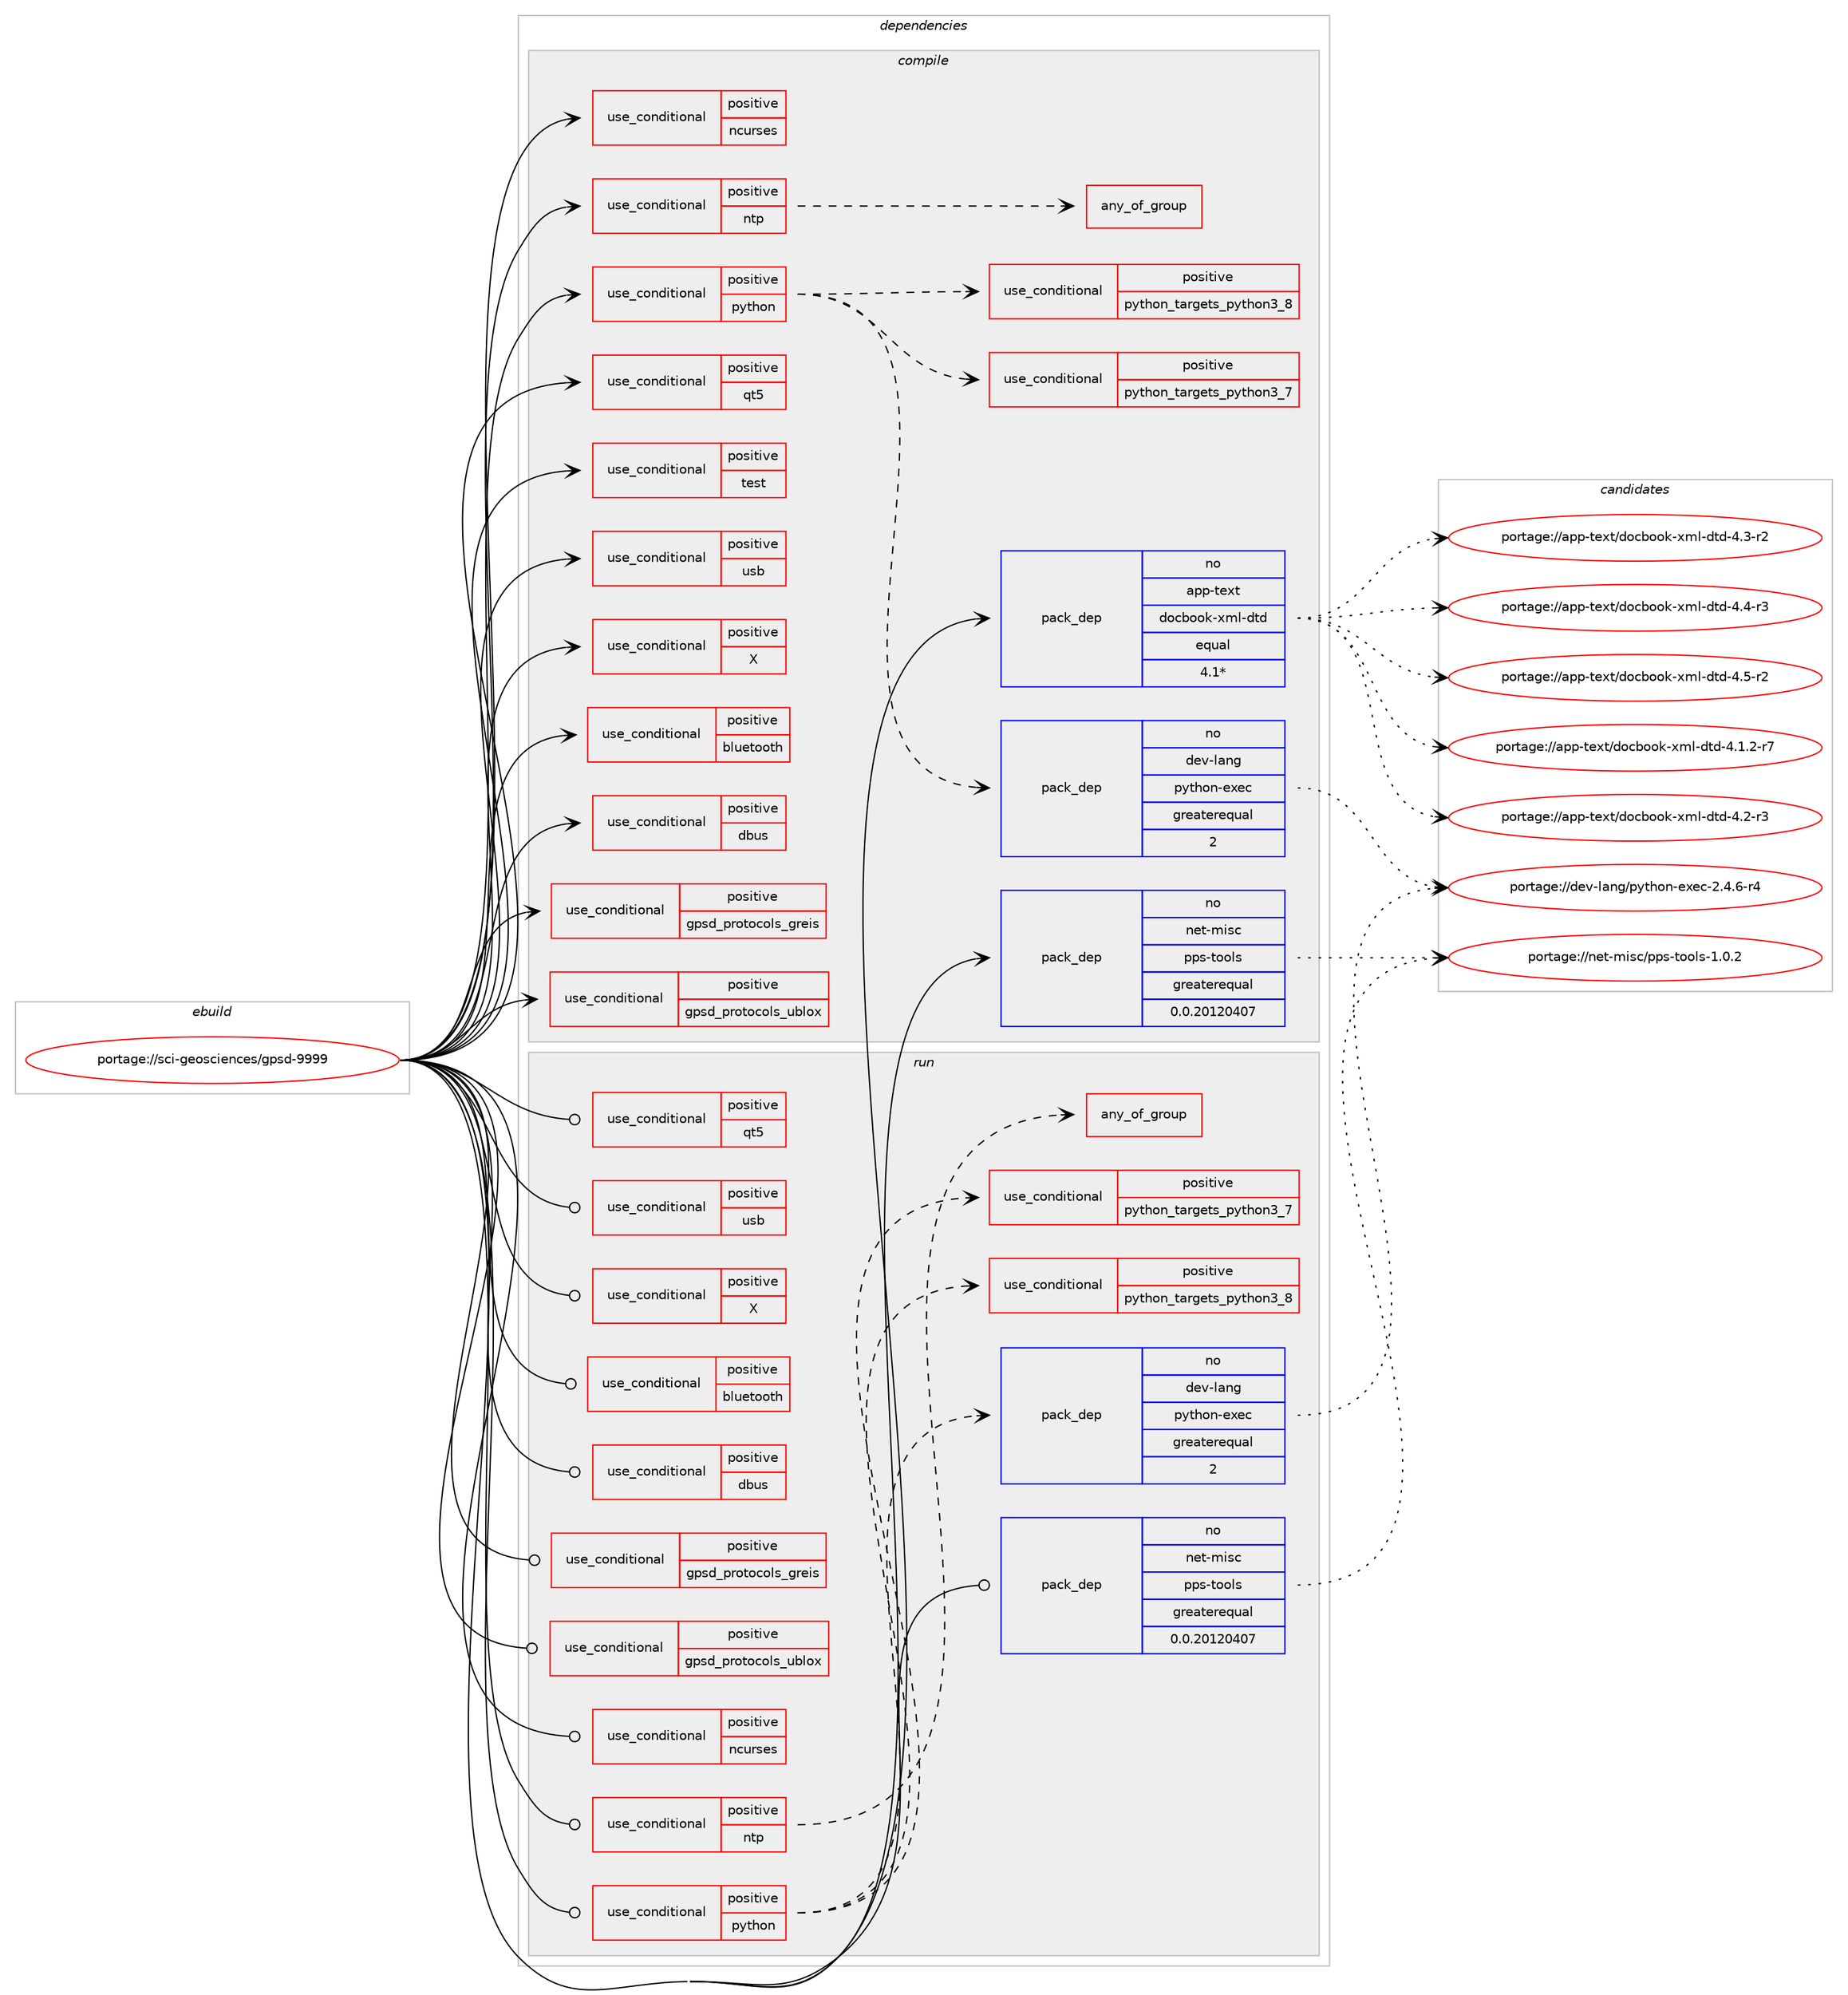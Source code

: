 digraph prolog {

# *************
# Graph options
# *************

newrank=true;
concentrate=true;
compound=true;
graph [rankdir=LR,fontname=Helvetica,fontsize=10,ranksep=1.5];#, ranksep=2.5, nodesep=0.2];
edge  [arrowhead=vee];
node  [fontname=Helvetica,fontsize=10];

# **********
# The ebuild
# **********

subgraph cluster_leftcol {
color=gray;
rank=same;
label=<<i>ebuild</i>>;
id [label="portage://sci-geosciences/gpsd-9999", color=red, width=4, href="../sci-geosciences/gpsd-9999.svg"];
}

# ****************
# The dependencies
# ****************

subgraph cluster_midcol {
color=gray;
label=<<i>dependencies</i>>;
subgraph cluster_compile {
fillcolor="#eeeeee";
style=filled;
label=<<i>compile</i>>;
subgraph cond506 {
dependency833 [label=<<TABLE BORDER="0" CELLBORDER="1" CELLSPACING="0" CELLPADDING="4"><TR><TD ROWSPAN="3" CELLPADDING="10">use_conditional</TD></TR><TR><TD>positive</TD></TR><TR><TD>X</TD></TR></TABLE>>, shape=none, color=red];
# *** BEGIN UNKNOWN DEPENDENCY TYPE (TODO) ***
# dependency833 -> package_dependency(portage://sci-geosciences/gpsd-9999,install,no,dev-python,pygobject,none,[,,],[slot(3)],[use(enable(cairo),none),use(optenable(python_targets_python3_7),negative),use(optenable(python_targets_python3_8),negative),use(disable(python_single_target_python3_7),negative),use(disable(python_single_target_python3_8),negative)])
# *** END UNKNOWN DEPENDENCY TYPE (TODO) ***

}
id:e -> dependency833:w [weight=20,style="solid",arrowhead="vee"];
subgraph cond507 {
dependency834 [label=<<TABLE BORDER="0" CELLBORDER="1" CELLSPACING="0" CELLPADDING="4"><TR><TD ROWSPAN="3" CELLPADDING="10">use_conditional</TD></TR><TR><TD>positive</TD></TR><TR><TD>bluetooth</TD></TR></TABLE>>, shape=none, color=red];
# *** BEGIN UNKNOWN DEPENDENCY TYPE (TODO) ***
# dependency834 -> package_dependency(portage://sci-geosciences/gpsd-9999,install,no,net-wireless,bluez,none,[,,],[],[])
# *** END UNKNOWN DEPENDENCY TYPE (TODO) ***

}
id:e -> dependency834:w [weight=20,style="solid",arrowhead="vee"];
subgraph cond508 {
dependency835 [label=<<TABLE BORDER="0" CELLBORDER="1" CELLSPACING="0" CELLPADDING="4"><TR><TD ROWSPAN="3" CELLPADDING="10">use_conditional</TD></TR><TR><TD>positive</TD></TR><TR><TD>dbus</TD></TR></TABLE>>, shape=none, color=red];
# *** BEGIN UNKNOWN DEPENDENCY TYPE (TODO) ***
# dependency835 -> package_dependency(portage://sci-geosciences/gpsd-9999,install,no,sys-apps,dbus,none,[,,],[],[])
# *** END UNKNOWN DEPENDENCY TYPE (TODO) ***

# *** BEGIN UNKNOWN DEPENDENCY TYPE (TODO) ***
# dependency835 -> package_dependency(portage://sci-geosciences/gpsd-9999,install,no,dev-libs,dbus-glib,none,[,,],[],[])
# *** END UNKNOWN DEPENDENCY TYPE (TODO) ***

}
id:e -> dependency835:w [weight=20,style="solid",arrowhead="vee"];
subgraph cond509 {
dependency836 [label=<<TABLE BORDER="0" CELLBORDER="1" CELLSPACING="0" CELLPADDING="4"><TR><TD ROWSPAN="3" CELLPADDING="10">use_conditional</TD></TR><TR><TD>positive</TD></TR><TR><TD>gpsd_protocols_greis</TD></TR></TABLE>>, shape=none, color=red];
# *** BEGIN UNKNOWN DEPENDENCY TYPE (TODO) ***
# dependency836 -> package_dependency(portage://sci-geosciences/gpsd-9999,install,no,dev-python,pyserial,none,[,,],[],[])
# *** END UNKNOWN DEPENDENCY TYPE (TODO) ***

}
id:e -> dependency836:w [weight=20,style="solid",arrowhead="vee"];
subgraph cond510 {
dependency837 [label=<<TABLE BORDER="0" CELLBORDER="1" CELLSPACING="0" CELLPADDING="4"><TR><TD ROWSPAN="3" CELLPADDING="10">use_conditional</TD></TR><TR><TD>positive</TD></TR><TR><TD>gpsd_protocols_ublox</TD></TR></TABLE>>, shape=none, color=red];
# *** BEGIN UNKNOWN DEPENDENCY TYPE (TODO) ***
# dependency837 -> package_dependency(portage://sci-geosciences/gpsd-9999,install,no,dev-python,pyserial,none,[,,],[],[])
# *** END UNKNOWN DEPENDENCY TYPE (TODO) ***

}
id:e -> dependency837:w [weight=20,style="solid",arrowhead="vee"];
subgraph cond511 {
dependency838 [label=<<TABLE BORDER="0" CELLBORDER="1" CELLSPACING="0" CELLPADDING="4"><TR><TD ROWSPAN="3" CELLPADDING="10">use_conditional</TD></TR><TR><TD>positive</TD></TR><TR><TD>ncurses</TD></TR></TABLE>>, shape=none, color=red];
# *** BEGIN UNKNOWN DEPENDENCY TYPE (TODO) ***
# dependency838 -> package_dependency(portage://sci-geosciences/gpsd-9999,install,no,sys-libs,ncurses,none,[,,],any_same_slot,[])
# *** END UNKNOWN DEPENDENCY TYPE (TODO) ***

}
id:e -> dependency838:w [weight=20,style="solid",arrowhead="vee"];
subgraph cond512 {
dependency839 [label=<<TABLE BORDER="0" CELLBORDER="1" CELLSPACING="0" CELLPADDING="4"><TR><TD ROWSPAN="3" CELLPADDING="10">use_conditional</TD></TR><TR><TD>positive</TD></TR><TR><TD>ntp</TD></TR></TABLE>>, shape=none, color=red];
subgraph any13 {
dependency840 [label=<<TABLE BORDER="0" CELLBORDER="1" CELLSPACING="0" CELLPADDING="4"><TR><TD CELLPADDING="10">any_of_group</TD></TR></TABLE>>, shape=none, color=red];# *** BEGIN UNKNOWN DEPENDENCY TYPE (TODO) ***
# dependency840 -> package_dependency(portage://sci-geosciences/gpsd-9999,install,no,net-misc,ntp,none,[,,],[],[])
# *** END UNKNOWN DEPENDENCY TYPE (TODO) ***

# *** BEGIN UNKNOWN DEPENDENCY TYPE (TODO) ***
# dependency840 -> package_dependency(portage://sci-geosciences/gpsd-9999,install,no,net-misc,ntpsec,none,[,,],[],[])
# *** END UNKNOWN DEPENDENCY TYPE (TODO) ***

# *** BEGIN UNKNOWN DEPENDENCY TYPE (TODO) ***
# dependency840 -> package_dependency(portage://sci-geosciences/gpsd-9999,install,no,net-misc,chrony,none,[,,],[],[])
# *** END UNKNOWN DEPENDENCY TYPE (TODO) ***

}
dependency839:e -> dependency840:w [weight=20,style="dashed",arrowhead="vee"];
}
id:e -> dependency839:w [weight=20,style="solid",arrowhead="vee"];
subgraph cond513 {
dependency841 [label=<<TABLE BORDER="0" CELLBORDER="1" CELLSPACING="0" CELLPADDING="4"><TR><TD ROWSPAN="3" CELLPADDING="10">use_conditional</TD></TR><TR><TD>positive</TD></TR><TR><TD>python</TD></TR></TABLE>>, shape=none, color=red];
subgraph cond514 {
dependency842 [label=<<TABLE BORDER="0" CELLBORDER="1" CELLSPACING="0" CELLPADDING="4"><TR><TD ROWSPAN="3" CELLPADDING="10">use_conditional</TD></TR><TR><TD>positive</TD></TR><TR><TD>python_targets_python3_7</TD></TR></TABLE>>, shape=none, color=red];
# *** BEGIN UNKNOWN DEPENDENCY TYPE (TODO) ***
# dependency842 -> package_dependency(portage://sci-geosciences/gpsd-9999,install,no,dev-lang,python,none,[,,],[slot(3.7)],[])
# *** END UNKNOWN DEPENDENCY TYPE (TODO) ***

}
dependency841:e -> dependency842:w [weight=20,style="dashed",arrowhead="vee"];
subgraph cond515 {
dependency843 [label=<<TABLE BORDER="0" CELLBORDER="1" CELLSPACING="0" CELLPADDING="4"><TR><TD ROWSPAN="3" CELLPADDING="10">use_conditional</TD></TR><TR><TD>positive</TD></TR><TR><TD>python_targets_python3_8</TD></TR></TABLE>>, shape=none, color=red];
# *** BEGIN UNKNOWN DEPENDENCY TYPE (TODO) ***
# dependency843 -> package_dependency(portage://sci-geosciences/gpsd-9999,install,no,dev-lang,python,none,[,,],[slot(3.8)],[])
# *** END UNKNOWN DEPENDENCY TYPE (TODO) ***

}
dependency841:e -> dependency843:w [weight=20,style="dashed",arrowhead="vee"];
subgraph pack316 {
dependency844 [label=<<TABLE BORDER="0" CELLBORDER="1" CELLSPACING="0" CELLPADDING="4" WIDTH="220"><TR><TD ROWSPAN="6" CELLPADDING="30">pack_dep</TD></TR><TR><TD WIDTH="110">no</TD></TR><TR><TD>dev-lang</TD></TR><TR><TD>python-exec</TD></TR><TR><TD>greaterequal</TD></TR><TR><TD>2</TD></TR></TABLE>>, shape=none, color=blue];
}
dependency841:e -> dependency844:w [weight=20,style="dashed",arrowhead="vee"];
}
id:e -> dependency841:w [weight=20,style="solid",arrowhead="vee"];
subgraph cond516 {
dependency845 [label=<<TABLE BORDER="0" CELLBORDER="1" CELLSPACING="0" CELLPADDING="4"><TR><TD ROWSPAN="3" CELLPADDING="10">use_conditional</TD></TR><TR><TD>positive</TD></TR><TR><TD>qt5</TD></TR></TABLE>>, shape=none, color=red];
# *** BEGIN UNKNOWN DEPENDENCY TYPE (TODO) ***
# dependency845 -> package_dependency(portage://sci-geosciences/gpsd-9999,install,no,dev-qt,qtcore,none,[,,],[slot(5)],[])
# *** END UNKNOWN DEPENDENCY TYPE (TODO) ***

# *** BEGIN UNKNOWN DEPENDENCY TYPE (TODO) ***
# dependency845 -> package_dependency(portage://sci-geosciences/gpsd-9999,install,no,dev-qt,qtnetwork,none,[,,],[slot(5)],[])
# *** END UNKNOWN DEPENDENCY TYPE (TODO) ***

}
id:e -> dependency845:w [weight=20,style="solid",arrowhead="vee"];
subgraph cond517 {
dependency846 [label=<<TABLE BORDER="0" CELLBORDER="1" CELLSPACING="0" CELLPADDING="4"><TR><TD ROWSPAN="3" CELLPADDING="10">use_conditional</TD></TR><TR><TD>positive</TD></TR><TR><TD>test</TD></TR></TABLE>>, shape=none, color=red];
# *** BEGIN UNKNOWN DEPENDENCY TYPE (TODO) ***
# dependency846 -> package_dependency(portage://sci-geosciences/gpsd-9999,install,no,sys-devel,bc,none,[,,],[],[])
# *** END UNKNOWN DEPENDENCY TYPE (TODO) ***

}
id:e -> dependency846:w [weight=20,style="solid",arrowhead="vee"];
subgraph cond518 {
dependency847 [label=<<TABLE BORDER="0" CELLBORDER="1" CELLSPACING="0" CELLPADDING="4"><TR><TD ROWSPAN="3" CELLPADDING="10">use_conditional</TD></TR><TR><TD>positive</TD></TR><TR><TD>usb</TD></TR></TABLE>>, shape=none, color=red];
# *** BEGIN UNKNOWN DEPENDENCY TYPE (TODO) ***
# dependency847 -> package_dependency(portage://sci-geosciences/gpsd-9999,install,no,virtual,libusb,none,[,,],[slot(1)],[])
# *** END UNKNOWN DEPENDENCY TYPE (TODO) ***

}
id:e -> dependency847:w [weight=20,style="solid",arrowhead="vee"];
# *** BEGIN UNKNOWN DEPENDENCY TYPE (TODO) ***
# id -> package_dependency(portage://sci-geosciences/gpsd-9999,install,no,acct-user,gpsd,none,[,,],[],[])
# *** END UNKNOWN DEPENDENCY TYPE (TODO) ***

subgraph pack317 {
dependency848 [label=<<TABLE BORDER="0" CELLBORDER="1" CELLSPACING="0" CELLPADDING="4" WIDTH="220"><TR><TD ROWSPAN="6" CELLPADDING="30">pack_dep</TD></TR><TR><TD WIDTH="110">no</TD></TR><TR><TD>app-text</TD></TR><TR><TD>docbook-xml-dtd</TD></TR><TR><TD>equal</TD></TR><TR><TD>4.1*</TD></TR></TABLE>>, shape=none, color=blue];
}
id:e -> dependency848:w [weight=20,style="solid",arrowhead="vee"];
# *** BEGIN UNKNOWN DEPENDENCY TYPE (TODO) ***
# id -> package_dependency(portage://sci-geosciences/gpsd-9999,install,no,app-text,xmlto,none,[,,],[],[])
# *** END UNKNOWN DEPENDENCY TYPE (TODO) ***

subgraph pack318 {
dependency849 [label=<<TABLE BORDER="0" CELLBORDER="1" CELLSPACING="0" CELLPADDING="4" WIDTH="220"><TR><TD ROWSPAN="6" CELLPADDING="30">pack_dep</TD></TR><TR><TD WIDTH="110">no</TD></TR><TR><TD>net-misc</TD></TR><TR><TD>pps-tools</TD></TR><TR><TD>greaterequal</TD></TR><TR><TD>0.0.20120407</TD></TR></TABLE>>, shape=none, color=blue];
}
id:e -> dependency849:w [weight=20,style="solid",arrowhead="vee"];
# *** BEGIN UNKNOWN DEPENDENCY TYPE (TODO) ***
# id -> package_dependency(portage://sci-geosciences/gpsd-9999,install,no,virtual,pkgconfig,none,[,,],[],[])
# *** END UNKNOWN DEPENDENCY TYPE (TODO) ***

}
subgraph cluster_compileandrun {
fillcolor="#eeeeee";
style=filled;
label=<<i>compile and run</i>>;
}
subgraph cluster_run {
fillcolor="#eeeeee";
style=filled;
label=<<i>run</i>>;
subgraph cond519 {
dependency850 [label=<<TABLE BORDER="0" CELLBORDER="1" CELLSPACING="0" CELLPADDING="4"><TR><TD ROWSPAN="3" CELLPADDING="10">use_conditional</TD></TR><TR><TD>positive</TD></TR><TR><TD>X</TD></TR></TABLE>>, shape=none, color=red];
# *** BEGIN UNKNOWN DEPENDENCY TYPE (TODO) ***
# dependency850 -> package_dependency(portage://sci-geosciences/gpsd-9999,run,no,dev-python,pygobject,none,[,,],[slot(3)],[use(enable(cairo),none),use(optenable(python_targets_python3_7),negative),use(optenable(python_targets_python3_8),negative),use(disable(python_single_target_python3_7),negative),use(disable(python_single_target_python3_8),negative)])
# *** END UNKNOWN DEPENDENCY TYPE (TODO) ***

}
id:e -> dependency850:w [weight=20,style="solid",arrowhead="odot"];
subgraph cond520 {
dependency851 [label=<<TABLE BORDER="0" CELLBORDER="1" CELLSPACING="0" CELLPADDING="4"><TR><TD ROWSPAN="3" CELLPADDING="10">use_conditional</TD></TR><TR><TD>positive</TD></TR><TR><TD>bluetooth</TD></TR></TABLE>>, shape=none, color=red];
# *** BEGIN UNKNOWN DEPENDENCY TYPE (TODO) ***
# dependency851 -> package_dependency(portage://sci-geosciences/gpsd-9999,run,no,net-wireless,bluez,none,[,,],[],[])
# *** END UNKNOWN DEPENDENCY TYPE (TODO) ***

}
id:e -> dependency851:w [weight=20,style="solid",arrowhead="odot"];
subgraph cond521 {
dependency852 [label=<<TABLE BORDER="0" CELLBORDER="1" CELLSPACING="0" CELLPADDING="4"><TR><TD ROWSPAN="3" CELLPADDING="10">use_conditional</TD></TR><TR><TD>positive</TD></TR><TR><TD>dbus</TD></TR></TABLE>>, shape=none, color=red];
# *** BEGIN UNKNOWN DEPENDENCY TYPE (TODO) ***
# dependency852 -> package_dependency(portage://sci-geosciences/gpsd-9999,run,no,sys-apps,dbus,none,[,,],[],[])
# *** END UNKNOWN DEPENDENCY TYPE (TODO) ***

# *** BEGIN UNKNOWN DEPENDENCY TYPE (TODO) ***
# dependency852 -> package_dependency(portage://sci-geosciences/gpsd-9999,run,no,dev-libs,dbus-glib,none,[,,],[],[])
# *** END UNKNOWN DEPENDENCY TYPE (TODO) ***

}
id:e -> dependency852:w [weight=20,style="solid",arrowhead="odot"];
subgraph cond522 {
dependency853 [label=<<TABLE BORDER="0" CELLBORDER="1" CELLSPACING="0" CELLPADDING="4"><TR><TD ROWSPAN="3" CELLPADDING="10">use_conditional</TD></TR><TR><TD>positive</TD></TR><TR><TD>gpsd_protocols_greis</TD></TR></TABLE>>, shape=none, color=red];
# *** BEGIN UNKNOWN DEPENDENCY TYPE (TODO) ***
# dependency853 -> package_dependency(portage://sci-geosciences/gpsd-9999,run,no,dev-python,pyserial,none,[,,],[],[])
# *** END UNKNOWN DEPENDENCY TYPE (TODO) ***

}
id:e -> dependency853:w [weight=20,style="solid",arrowhead="odot"];
subgraph cond523 {
dependency854 [label=<<TABLE BORDER="0" CELLBORDER="1" CELLSPACING="0" CELLPADDING="4"><TR><TD ROWSPAN="3" CELLPADDING="10">use_conditional</TD></TR><TR><TD>positive</TD></TR><TR><TD>gpsd_protocols_ublox</TD></TR></TABLE>>, shape=none, color=red];
# *** BEGIN UNKNOWN DEPENDENCY TYPE (TODO) ***
# dependency854 -> package_dependency(portage://sci-geosciences/gpsd-9999,run,no,dev-python,pyserial,none,[,,],[],[])
# *** END UNKNOWN DEPENDENCY TYPE (TODO) ***

}
id:e -> dependency854:w [weight=20,style="solid",arrowhead="odot"];
subgraph cond524 {
dependency855 [label=<<TABLE BORDER="0" CELLBORDER="1" CELLSPACING="0" CELLPADDING="4"><TR><TD ROWSPAN="3" CELLPADDING="10">use_conditional</TD></TR><TR><TD>positive</TD></TR><TR><TD>ncurses</TD></TR></TABLE>>, shape=none, color=red];
# *** BEGIN UNKNOWN DEPENDENCY TYPE (TODO) ***
# dependency855 -> package_dependency(portage://sci-geosciences/gpsd-9999,run,no,sys-libs,ncurses,none,[,,],any_same_slot,[])
# *** END UNKNOWN DEPENDENCY TYPE (TODO) ***

}
id:e -> dependency855:w [weight=20,style="solid",arrowhead="odot"];
subgraph cond525 {
dependency856 [label=<<TABLE BORDER="0" CELLBORDER="1" CELLSPACING="0" CELLPADDING="4"><TR><TD ROWSPAN="3" CELLPADDING="10">use_conditional</TD></TR><TR><TD>positive</TD></TR><TR><TD>ntp</TD></TR></TABLE>>, shape=none, color=red];
subgraph any14 {
dependency857 [label=<<TABLE BORDER="0" CELLBORDER="1" CELLSPACING="0" CELLPADDING="4"><TR><TD CELLPADDING="10">any_of_group</TD></TR></TABLE>>, shape=none, color=red];# *** BEGIN UNKNOWN DEPENDENCY TYPE (TODO) ***
# dependency857 -> package_dependency(portage://sci-geosciences/gpsd-9999,run,no,net-misc,ntp,none,[,,],[],[])
# *** END UNKNOWN DEPENDENCY TYPE (TODO) ***

# *** BEGIN UNKNOWN DEPENDENCY TYPE (TODO) ***
# dependency857 -> package_dependency(portage://sci-geosciences/gpsd-9999,run,no,net-misc,ntpsec,none,[,,],[],[])
# *** END UNKNOWN DEPENDENCY TYPE (TODO) ***

# *** BEGIN UNKNOWN DEPENDENCY TYPE (TODO) ***
# dependency857 -> package_dependency(portage://sci-geosciences/gpsd-9999,run,no,net-misc,chrony,none,[,,],[],[])
# *** END UNKNOWN DEPENDENCY TYPE (TODO) ***

}
dependency856:e -> dependency857:w [weight=20,style="dashed",arrowhead="vee"];
}
id:e -> dependency856:w [weight=20,style="solid",arrowhead="odot"];
subgraph cond526 {
dependency858 [label=<<TABLE BORDER="0" CELLBORDER="1" CELLSPACING="0" CELLPADDING="4"><TR><TD ROWSPAN="3" CELLPADDING="10">use_conditional</TD></TR><TR><TD>positive</TD></TR><TR><TD>python</TD></TR></TABLE>>, shape=none, color=red];
subgraph cond527 {
dependency859 [label=<<TABLE BORDER="0" CELLBORDER="1" CELLSPACING="0" CELLPADDING="4"><TR><TD ROWSPAN="3" CELLPADDING="10">use_conditional</TD></TR><TR><TD>positive</TD></TR><TR><TD>python_targets_python3_7</TD></TR></TABLE>>, shape=none, color=red];
# *** BEGIN UNKNOWN DEPENDENCY TYPE (TODO) ***
# dependency859 -> package_dependency(portage://sci-geosciences/gpsd-9999,run,no,dev-lang,python,none,[,,],[slot(3.7)],[])
# *** END UNKNOWN DEPENDENCY TYPE (TODO) ***

}
dependency858:e -> dependency859:w [weight=20,style="dashed",arrowhead="vee"];
subgraph cond528 {
dependency860 [label=<<TABLE BORDER="0" CELLBORDER="1" CELLSPACING="0" CELLPADDING="4"><TR><TD ROWSPAN="3" CELLPADDING="10">use_conditional</TD></TR><TR><TD>positive</TD></TR><TR><TD>python_targets_python3_8</TD></TR></TABLE>>, shape=none, color=red];
# *** BEGIN UNKNOWN DEPENDENCY TYPE (TODO) ***
# dependency860 -> package_dependency(portage://sci-geosciences/gpsd-9999,run,no,dev-lang,python,none,[,,],[slot(3.8)],[])
# *** END UNKNOWN DEPENDENCY TYPE (TODO) ***

}
dependency858:e -> dependency860:w [weight=20,style="dashed",arrowhead="vee"];
subgraph pack319 {
dependency861 [label=<<TABLE BORDER="0" CELLBORDER="1" CELLSPACING="0" CELLPADDING="4" WIDTH="220"><TR><TD ROWSPAN="6" CELLPADDING="30">pack_dep</TD></TR><TR><TD WIDTH="110">no</TD></TR><TR><TD>dev-lang</TD></TR><TR><TD>python-exec</TD></TR><TR><TD>greaterequal</TD></TR><TR><TD>2</TD></TR></TABLE>>, shape=none, color=blue];
}
dependency858:e -> dependency861:w [weight=20,style="dashed",arrowhead="vee"];
}
id:e -> dependency858:w [weight=20,style="solid",arrowhead="odot"];
subgraph cond529 {
dependency862 [label=<<TABLE BORDER="0" CELLBORDER="1" CELLSPACING="0" CELLPADDING="4"><TR><TD ROWSPAN="3" CELLPADDING="10">use_conditional</TD></TR><TR><TD>positive</TD></TR><TR><TD>qt5</TD></TR></TABLE>>, shape=none, color=red];
# *** BEGIN UNKNOWN DEPENDENCY TYPE (TODO) ***
# dependency862 -> package_dependency(portage://sci-geosciences/gpsd-9999,run,no,dev-qt,qtcore,none,[,,],[slot(5)],[])
# *** END UNKNOWN DEPENDENCY TYPE (TODO) ***

# *** BEGIN UNKNOWN DEPENDENCY TYPE (TODO) ***
# dependency862 -> package_dependency(portage://sci-geosciences/gpsd-9999,run,no,dev-qt,qtnetwork,none,[,,],[slot(5)],[])
# *** END UNKNOWN DEPENDENCY TYPE (TODO) ***

}
id:e -> dependency862:w [weight=20,style="solid",arrowhead="odot"];
subgraph cond530 {
dependency863 [label=<<TABLE BORDER="0" CELLBORDER="1" CELLSPACING="0" CELLPADDING="4"><TR><TD ROWSPAN="3" CELLPADDING="10">use_conditional</TD></TR><TR><TD>positive</TD></TR><TR><TD>usb</TD></TR></TABLE>>, shape=none, color=red];
# *** BEGIN UNKNOWN DEPENDENCY TYPE (TODO) ***
# dependency863 -> package_dependency(portage://sci-geosciences/gpsd-9999,run,no,virtual,libusb,none,[,,],[slot(1)],[])
# *** END UNKNOWN DEPENDENCY TYPE (TODO) ***

}
id:e -> dependency863:w [weight=20,style="solid",arrowhead="odot"];
# *** BEGIN UNKNOWN DEPENDENCY TYPE (TODO) ***
# id -> package_dependency(portage://sci-geosciences/gpsd-9999,run,no,acct-user,gpsd,none,[,,],[],[])
# *** END UNKNOWN DEPENDENCY TYPE (TODO) ***

subgraph pack320 {
dependency864 [label=<<TABLE BORDER="0" CELLBORDER="1" CELLSPACING="0" CELLPADDING="4" WIDTH="220"><TR><TD ROWSPAN="6" CELLPADDING="30">pack_dep</TD></TR><TR><TD WIDTH="110">no</TD></TR><TR><TD>net-misc</TD></TR><TR><TD>pps-tools</TD></TR><TR><TD>greaterequal</TD></TR><TR><TD>0.0.20120407</TD></TR></TABLE>>, shape=none, color=blue];
}
id:e -> dependency864:w [weight=20,style="solid",arrowhead="odot"];
}
}

# **************
# The candidates
# **************

subgraph cluster_choices {
rank=same;
color=gray;
label=<<i>candidates</i>>;

subgraph choice316 {
color=black;
nodesep=1;
choice10010111845108971101034711212111610411111045101120101994550465246544511452 [label="portage://dev-lang/python-exec-2.4.6-r4", color=red, width=4,href="../dev-lang/python-exec-2.4.6-r4.svg"];
dependency844:e -> choice10010111845108971101034711212111610411111045101120101994550465246544511452:w [style=dotted,weight="100"];
}
subgraph choice317 {
color=black;
nodesep=1;
choice971121124511610112011647100111999811111110745120109108451001161004552464946504511455 [label="portage://app-text/docbook-xml-dtd-4.1.2-r7", color=red, width=4,href="../app-text/docbook-xml-dtd-4.1.2-r7.svg"];
choice97112112451161011201164710011199981111111074512010910845100116100455246504511451 [label="portage://app-text/docbook-xml-dtd-4.2-r3", color=red, width=4,href="../app-text/docbook-xml-dtd-4.2-r3.svg"];
choice97112112451161011201164710011199981111111074512010910845100116100455246514511450 [label="portage://app-text/docbook-xml-dtd-4.3-r2", color=red, width=4,href="../app-text/docbook-xml-dtd-4.3-r2.svg"];
choice97112112451161011201164710011199981111111074512010910845100116100455246524511451 [label="portage://app-text/docbook-xml-dtd-4.4-r3", color=red, width=4,href="../app-text/docbook-xml-dtd-4.4-r3.svg"];
choice97112112451161011201164710011199981111111074512010910845100116100455246534511450 [label="portage://app-text/docbook-xml-dtd-4.5-r2", color=red, width=4,href="../app-text/docbook-xml-dtd-4.5-r2.svg"];
dependency848:e -> choice971121124511610112011647100111999811111110745120109108451001161004552464946504511455:w [style=dotted,weight="100"];
dependency848:e -> choice97112112451161011201164710011199981111111074512010910845100116100455246504511451:w [style=dotted,weight="100"];
dependency848:e -> choice97112112451161011201164710011199981111111074512010910845100116100455246514511450:w [style=dotted,weight="100"];
dependency848:e -> choice97112112451161011201164710011199981111111074512010910845100116100455246524511451:w [style=dotted,weight="100"];
dependency848:e -> choice97112112451161011201164710011199981111111074512010910845100116100455246534511450:w [style=dotted,weight="100"];
}
subgraph choice318 {
color=black;
nodesep=1;
choice11010111645109105115994711211211545116111111108115454946484650 [label="portage://net-misc/pps-tools-1.0.2", color=red, width=4,href="../net-misc/pps-tools-1.0.2.svg"];
dependency849:e -> choice11010111645109105115994711211211545116111111108115454946484650:w [style=dotted,weight="100"];
}
subgraph choice319 {
color=black;
nodesep=1;
choice10010111845108971101034711212111610411111045101120101994550465246544511452 [label="portage://dev-lang/python-exec-2.4.6-r4", color=red, width=4,href="../dev-lang/python-exec-2.4.6-r4.svg"];
dependency861:e -> choice10010111845108971101034711212111610411111045101120101994550465246544511452:w [style=dotted,weight="100"];
}
subgraph choice320 {
color=black;
nodesep=1;
choice11010111645109105115994711211211545116111111108115454946484650 [label="portage://net-misc/pps-tools-1.0.2", color=red, width=4,href="../net-misc/pps-tools-1.0.2.svg"];
dependency864:e -> choice11010111645109105115994711211211545116111111108115454946484650:w [style=dotted,weight="100"];
}
}

}
